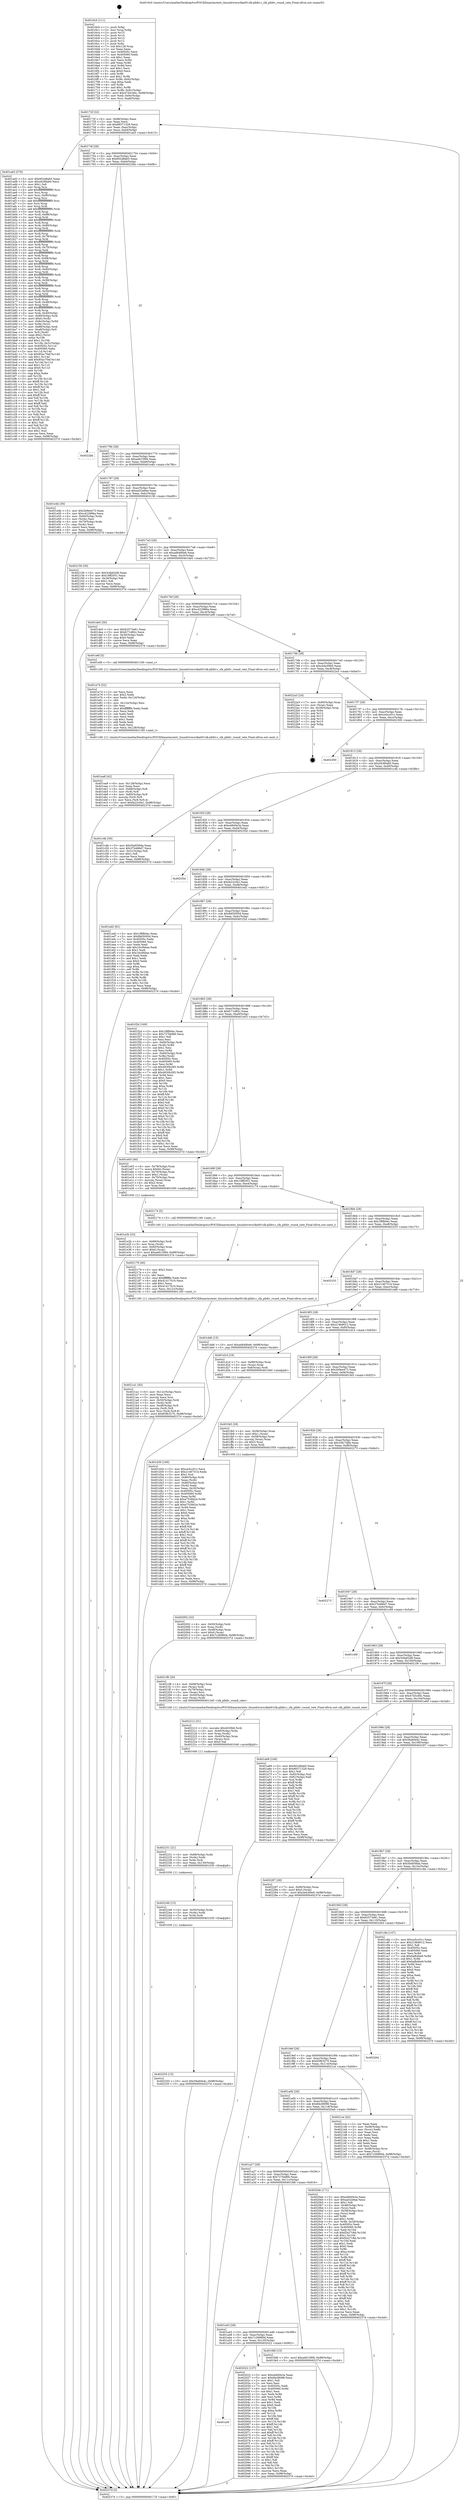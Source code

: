 digraph "0x4016c0" {
  label = "0x4016c0 (/mnt/c/Users/mathe/Desktop/tcc/POCII/binaries/extr_linuxdriversclkat91clk-plldiv.c_clk_plldiv_round_rate_Final-ollvm.out::main(0))"
  labelloc = "t"
  node[shape=record]

  Entry [label="",width=0.3,height=0.3,shape=circle,fillcolor=black,style=filled]
  "0x40172f" [label="{
     0x40172f [32]\l
     | [instrs]\l
     &nbsp;&nbsp;0x40172f \<+6\>: mov -0x98(%rbp),%eax\l
     &nbsp;&nbsp;0x401735 \<+2\>: mov %eax,%ecx\l
     &nbsp;&nbsp;0x401737 \<+6\>: sub $0x89371329,%ecx\l
     &nbsp;&nbsp;0x40173d \<+6\>: mov %eax,-0xac(%rbp)\l
     &nbsp;&nbsp;0x401743 \<+6\>: mov %ecx,-0xb0(%rbp)\l
     &nbsp;&nbsp;0x401749 \<+6\>: je 0000000000401ad3 \<main+0x413\>\l
  }"]
  "0x401ad3" [label="{
     0x401ad3 [376]\l
     | [instrs]\l
     &nbsp;&nbsp;0x401ad3 \<+5\>: mov $0x902d8a65,%eax\l
     &nbsp;&nbsp;0x401ad8 \<+5\>: mov $0xd43f0a60,%ecx\l
     &nbsp;&nbsp;0x401add \<+2\>: mov $0x1,%dl\l
     &nbsp;&nbsp;0x401adf \<+3\>: mov %rsp,%rsi\l
     &nbsp;&nbsp;0x401ae2 \<+4\>: add $0xfffffffffffffff0,%rsi\l
     &nbsp;&nbsp;0x401ae6 \<+3\>: mov %rsi,%rsp\l
     &nbsp;&nbsp;0x401ae9 \<+7\>: mov %rsi,-0x90(%rbp)\l
     &nbsp;&nbsp;0x401af0 \<+3\>: mov %rsp,%rsi\l
     &nbsp;&nbsp;0x401af3 \<+4\>: add $0xfffffffffffffff0,%rsi\l
     &nbsp;&nbsp;0x401af7 \<+3\>: mov %rsi,%rsp\l
     &nbsp;&nbsp;0x401afa \<+3\>: mov %rsp,%rdi\l
     &nbsp;&nbsp;0x401afd \<+4\>: add $0xfffffffffffffff0,%rdi\l
     &nbsp;&nbsp;0x401b01 \<+3\>: mov %rdi,%rsp\l
     &nbsp;&nbsp;0x401b04 \<+7\>: mov %rdi,-0x88(%rbp)\l
     &nbsp;&nbsp;0x401b0b \<+3\>: mov %rsp,%rdi\l
     &nbsp;&nbsp;0x401b0e \<+4\>: add $0xfffffffffffffff0,%rdi\l
     &nbsp;&nbsp;0x401b12 \<+3\>: mov %rdi,%rsp\l
     &nbsp;&nbsp;0x401b15 \<+4\>: mov %rdi,-0x80(%rbp)\l
     &nbsp;&nbsp;0x401b19 \<+3\>: mov %rsp,%rdi\l
     &nbsp;&nbsp;0x401b1c \<+4\>: add $0xfffffffffffffff0,%rdi\l
     &nbsp;&nbsp;0x401b20 \<+3\>: mov %rdi,%rsp\l
     &nbsp;&nbsp;0x401b23 \<+4\>: mov %rdi,-0x78(%rbp)\l
     &nbsp;&nbsp;0x401b27 \<+3\>: mov %rsp,%rdi\l
     &nbsp;&nbsp;0x401b2a \<+4\>: add $0xfffffffffffffff0,%rdi\l
     &nbsp;&nbsp;0x401b2e \<+3\>: mov %rdi,%rsp\l
     &nbsp;&nbsp;0x401b31 \<+4\>: mov %rdi,-0x70(%rbp)\l
     &nbsp;&nbsp;0x401b35 \<+3\>: mov %rsp,%rdi\l
     &nbsp;&nbsp;0x401b38 \<+4\>: add $0xfffffffffffffff0,%rdi\l
     &nbsp;&nbsp;0x401b3c \<+3\>: mov %rdi,%rsp\l
     &nbsp;&nbsp;0x401b3f \<+4\>: mov %rdi,-0x68(%rbp)\l
     &nbsp;&nbsp;0x401b43 \<+3\>: mov %rsp,%rdi\l
     &nbsp;&nbsp;0x401b46 \<+4\>: add $0xfffffffffffffff0,%rdi\l
     &nbsp;&nbsp;0x401b4a \<+3\>: mov %rdi,%rsp\l
     &nbsp;&nbsp;0x401b4d \<+4\>: mov %rdi,-0x60(%rbp)\l
     &nbsp;&nbsp;0x401b51 \<+3\>: mov %rsp,%rdi\l
     &nbsp;&nbsp;0x401b54 \<+4\>: add $0xfffffffffffffff0,%rdi\l
     &nbsp;&nbsp;0x401b58 \<+3\>: mov %rdi,%rsp\l
     &nbsp;&nbsp;0x401b5b \<+4\>: mov %rdi,-0x58(%rbp)\l
     &nbsp;&nbsp;0x401b5f \<+3\>: mov %rsp,%rdi\l
     &nbsp;&nbsp;0x401b62 \<+4\>: add $0xfffffffffffffff0,%rdi\l
     &nbsp;&nbsp;0x401b66 \<+3\>: mov %rdi,%rsp\l
     &nbsp;&nbsp;0x401b69 \<+4\>: mov %rdi,-0x50(%rbp)\l
     &nbsp;&nbsp;0x401b6d \<+3\>: mov %rsp,%rdi\l
     &nbsp;&nbsp;0x401b70 \<+4\>: add $0xfffffffffffffff0,%rdi\l
     &nbsp;&nbsp;0x401b74 \<+3\>: mov %rdi,%rsp\l
     &nbsp;&nbsp;0x401b77 \<+4\>: mov %rdi,-0x48(%rbp)\l
     &nbsp;&nbsp;0x401b7b \<+3\>: mov %rsp,%rdi\l
     &nbsp;&nbsp;0x401b7e \<+4\>: add $0xfffffffffffffff0,%rdi\l
     &nbsp;&nbsp;0x401b82 \<+3\>: mov %rdi,%rsp\l
     &nbsp;&nbsp;0x401b85 \<+4\>: mov %rdi,-0x40(%rbp)\l
     &nbsp;&nbsp;0x401b89 \<+7\>: mov -0x90(%rbp),%rdi\l
     &nbsp;&nbsp;0x401b90 \<+6\>: movl $0x0,(%rdi)\l
     &nbsp;&nbsp;0x401b96 \<+7\>: mov -0x9c(%rbp),%r8d\l
     &nbsp;&nbsp;0x401b9d \<+3\>: mov %r8d,(%rsi)\l
     &nbsp;&nbsp;0x401ba0 \<+7\>: mov -0x88(%rbp),%rdi\l
     &nbsp;&nbsp;0x401ba7 \<+7\>: mov -0xa8(%rbp),%r9\l
     &nbsp;&nbsp;0x401bae \<+3\>: mov %r9,(%rdi)\l
     &nbsp;&nbsp;0x401bb1 \<+3\>: cmpl $0x2,(%rsi)\l
     &nbsp;&nbsp;0x401bb4 \<+4\>: setne %r10b\l
     &nbsp;&nbsp;0x401bb8 \<+4\>: and $0x1,%r10b\l
     &nbsp;&nbsp;0x401bbc \<+4\>: mov %r10b,-0x31(%rbp)\l
     &nbsp;&nbsp;0x401bc0 \<+8\>: mov 0x40505c,%r11d\l
     &nbsp;&nbsp;0x401bc8 \<+7\>: mov 0x405060,%ebx\l
     &nbsp;&nbsp;0x401bcf \<+3\>: mov %r11d,%r14d\l
     &nbsp;&nbsp;0x401bd2 \<+7\>: sub $0x85ac70ef,%r14d\l
     &nbsp;&nbsp;0x401bd9 \<+4\>: sub $0x1,%r14d\l
     &nbsp;&nbsp;0x401bdd \<+7\>: add $0x85ac70ef,%r14d\l
     &nbsp;&nbsp;0x401be4 \<+4\>: imul %r14d,%r11d\l
     &nbsp;&nbsp;0x401be8 \<+4\>: and $0x1,%r11d\l
     &nbsp;&nbsp;0x401bec \<+4\>: cmp $0x0,%r11d\l
     &nbsp;&nbsp;0x401bf0 \<+4\>: sete %r10b\l
     &nbsp;&nbsp;0x401bf4 \<+3\>: cmp $0xa,%ebx\l
     &nbsp;&nbsp;0x401bf7 \<+4\>: setl %r15b\l
     &nbsp;&nbsp;0x401bfb \<+3\>: mov %r10b,%r12b\l
     &nbsp;&nbsp;0x401bfe \<+4\>: xor $0xff,%r12b\l
     &nbsp;&nbsp;0x401c02 \<+3\>: mov %r15b,%r13b\l
     &nbsp;&nbsp;0x401c05 \<+4\>: xor $0xff,%r13b\l
     &nbsp;&nbsp;0x401c09 \<+3\>: xor $0x1,%dl\l
     &nbsp;&nbsp;0x401c0c \<+3\>: mov %r12b,%sil\l
     &nbsp;&nbsp;0x401c0f \<+4\>: and $0xff,%sil\l
     &nbsp;&nbsp;0x401c13 \<+3\>: and %dl,%r10b\l
     &nbsp;&nbsp;0x401c16 \<+3\>: mov %r13b,%dil\l
     &nbsp;&nbsp;0x401c19 \<+4\>: and $0xff,%dil\l
     &nbsp;&nbsp;0x401c1d \<+3\>: and %dl,%r15b\l
     &nbsp;&nbsp;0x401c20 \<+3\>: or %r10b,%sil\l
     &nbsp;&nbsp;0x401c23 \<+3\>: or %r15b,%dil\l
     &nbsp;&nbsp;0x401c26 \<+3\>: xor %dil,%sil\l
     &nbsp;&nbsp;0x401c29 \<+3\>: or %r13b,%r12b\l
     &nbsp;&nbsp;0x401c2c \<+4\>: xor $0xff,%r12b\l
     &nbsp;&nbsp;0x401c30 \<+3\>: or $0x1,%dl\l
     &nbsp;&nbsp;0x401c33 \<+3\>: and %dl,%r12b\l
     &nbsp;&nbsp;0x401c36 \<+3\>: or %r12b,%sil\l
     &nbsp;&nbsp;0x401c39 \<+4\>: test $0x1,%sil\l
     &nbsp;&nbsp;0x401c3d \<+3\>: cmovne %ecx,%eax\l
     &nbsp;&nbsp;0x401c40 \<+6\>: mov %eax,-0x98(%rbp)\l
     &nbsp;&nbsp;0x401c46 \<+5\>: jmp 000000000040237d \<main+0xcbd\>\l
  }"]
  "0x40174f" [label="{
     0x40174f [28]\l
     | [instrs]\l
     &nbsp;&nbsp;0x40174f \<+5\>: jmp 0000000000401754 \<main+0x94\>\l
     &nbsp;&nbsp;0x401754 \<+6\>: mov -0xac(%rbp),%eax\l
     &nbsp;&nbsp;0x40175a \<+5\>: sub $0x902d8a65,%eax\l
     &nbsp;&nbsp;0x40175f \<+6\>: mov %eax,-0xb4(%rbp)\l
     &nbsp;&nbsp;0x401765 \<+6\>: je 00000000004022bb \<main+0xbfb\>\l
  }"]
  Exit [label="",width=0.3,height=0.3,shape=circle,fillcolor=black,style=filled,peripheries=2]
  "0x4022bb" [label="{
     0x4022bb\l
  }", style=dashed]
  "0x40176b" [label="{
     0x40176b [28]\l
     | [instrs]\l
     &nbsp;&nbsp;0x40176b \<+5\>: jmp 0000000000401770 \<main+0xb0\>\l
     &nbsp;&nbsp;0x401770 \<+6\>: mov -0xac(%rbp),%eax\l
     &nbsp;&nbsp;0x401776 \<+5\>: sub $0xa46159f4,%eax\l
     &nbsp;&nbsp;0x40177b \<+6\>: mov %eax,-0xb8(%rbp)\l
     &nbsp;&nbsp;0x401781 \<+6\>: je 0000000000401e4b \<main+0x78b\>\l
  }"]
  "0x402255" [label="{
     0x402255 [15]\l
     | [instrs]\l
     &nbsp;&nbsp;0x402255 \<+10\>: movl $0x58a60e4c,-0x98(%rbp)\l
     &nbsp;&nbsp;0x40225f \<+5\>: jmp 000000000040237d \<main+0xcbd\>\l
  }"]
  "0x401e4b" [label="{
     0x401e4b [36]\l
     | [instrs]\l
     &nbsp;&nbsp;0x401e4b \<+5\>: mov $0x2b9ee473,%eax\l
     &nbsp;&nbsp;0x401e50 \<+5\>: mov $0xc422986a,%ecx\l
     &nbsp;&nbsp;0x401e55 \<+4\>: mov -0x60(%rbp),%rdx\l
     &nbsp;&nbsp;0x401e59 \<+2\>: mov (%rdx),%esi\l
     &nbsp;&nbsp;0x401e5b \<+4\>: mov -0x70(%rbp),%rdx\l
     &nbsp;&nbsp;0x401e5f \<+2\>: cmp (%rdx),%esi\l
     &nbsp;&nbsp;0x401e61 \<+3\>: cmovl %ecx,%eax\l
     &nbsp;&nbsp;0x401e64 \<+6\>: mov %eax,-0x98(%rbp)\l
     &nbsp;&nbsp;0x401e6a \<+5\>: jmp 000000000040237d \<main+0xcbd\>\l
  }"]
  "0x401787" [label="{
     0x401787 [28]\l
     | [instrs]\l
     &nbsp;&nbsp;0x401787 \<+5\>: jmp 000000000040178c \<main+0xcc\>\l
     &nbsp;&nbsp;0x40178c \<+6\>: mov -0xac(%rbp),%eax\l
     &nbsp;&nbsp;0x401792 \<+5\>: sub $0xaa52e9ae,%eax\l
     &nbsp;&nbsp;0x401797 \<+6\>: mov %eax,-0xbc(%rbp)\l
     &nbsp;&nbsp;0x40179d \<+6\>: je 0000000000402156 \<main+0xa96\>\l
  }"]
  "0x402246" [label="{
     0x402246 [15]\l
     | [instrs]\l
     &nbsp;&nbsp;0x402246 \<+4\>: mov -0x50(%rbp),%rdx\l
     &nbsp;&nbsp;0x40224a \<+3\>: mov (%rdx),%rdx\l
     &nbsp;&nbsp;0x40224d \<+3\>: mov %rdx,%rdi\l
     &nbsp;&nbsp;0x402250 \<+5\>: call 0000000000401030 \<free@plt\>\l
     | [calls]\l
     &nbsp;&nbsp;0x401030 \{1\} (unknown)\l
  }"]
  "0x402156" [label="{
     0x402156 [30]\l
     | [instrs]\l
     &nbsp;&nbsp;0x402156 \<+5\>: mov $0x3c8a62d8,%eax\l
     &nbsp;&nbsp;0x40215b \<+5\>: mov $0x19ff2051,%ecx\l
     &nbsp;&nbsp;0x402160 \<+3\>: mov -0x29(%rbp),%dl\l
     &nbsp;&nbsp;0x402163 \<+3\>: test $0x1,%dl\l
     &nbsp;&nbsp;0x402166 \<+3\>: cmovne %ecx,%eax\l
     &nbsp;&nbsp;0x402169 \<+6\>: mov %eax,-0x98(%rbp)\l
     &nbsp;&nbsp;0x40216f \<+5\>: jmp 000000000040237d \<main+0xcbd\>\l
  }"]
  "0x4017a3" [label="{
     0x4017a3 [28]\l
     | [instrs]\l
     &nbsp;&nbsp;0x4017a3 \<+5\>: jmp 00000000004017a8 \<main+0xe8\>\l
     &nbsp;&nbsp;0x4017a8 \<+6\>: mov -0xac(%rbp),%eax\l
     &nbsp;&nbsp;0x4017ae \<+5\>: sub $0xad648be6,%eax\l
     &nbsp;&nbsp;0x4017b3 \<+6\>: mov %eax,-0xc0(%rbp)\l
     &nbsp;&nbsp;0x4017b9 \<+6\>: je 0000000000401de5 \<main+0x725\>\l
  }"]
  "0x402231" [label="{
     0x402231 [21]\l
     | [instrs]\l
     &nbsp;&nbsp;0x402231 \<+4\>: mov -0x68(%rbp),%rdx\l
     &nbsp;&nbsp;0x402235 \<+3\>: mov (%rdx),%rdx\l
     &nbsp;&nbsp;0x402238 \<+3\>: mov %rdx,%rdi\l
     &nbsp;&nbsp;0x40223b \<+6\>: mov %eax,-0x130(%rbp)\l
     &nbsp;&nbsp;0x402241 \<+5\>: call 0000000000401030 \<free@plt\>\l
     | [calls]\l
     &nbsp;&nbsp;0x401030 \{1\} (unknown)\l
  }"]
  "0x401de5" [label="{
     0x401de5 [30]\l
     | [instrs]\l
     &nbsp;&nbsp;0x401de5 \<+5\>: mov $0x62573e81,%eax\l
     &nbsp;&nbsp;0x401dea \<+5\>: mov $0xfc71d82c,%ecx\l
     &nbsp;&nbsp;0x401def \<+3\>: mov -0x30(%rbp),%edx\l
     &nbsp;&nbsp;0x401df2 \<+3\>: cmp $0x0,%edx\l
     &nbsp;&nbsp;0x401df5 \<+3\>: cmove %ecx,%eax\l
     &nbsp;&nbsp;0x401df8 \<+6\>: mov %eax,-0x98(%rbp)\l
     &nbsp;&nbsp;0x401dfe \<+5\>: jmp 000000000040237d \<main+0xcbd\>\l
  }"]
  "0x4017bf" [label="{
     0x4017bf [28]\l
     | [instrs]\l
     &nbsp;&nbsp;0x4017bf \<+5\>: jmp 00000000004017c4 \<main+0x104\>\l
     &nbsp;&nbsp;0x4017c4 \<+6\>: mov -0xac(%rbp),%eax\l
     &nbsp;&nbsp;0x4017ca \<+5\>: sub $0xc422986a,%eax\l
     &nbsp;&nbsp;0x4017cf \<+6\>: mov %eax,-0xc4(%rbp)\l
     &nbsp;&nbsp;0x4017d5 \<+6\>: je 0000000000401e6f \<main+0x7af\>\l
  }"]
  "0x402212" [label="{
     0x402212 [31]\l
     | [instrs]\l
     &nbsp;&nbsp;0x402212 \<+10\>: movabs $0x4030b6,%rdi\l
     &nbsp;&nbsp;0x40221c \<+4\>: mov -0x40(%rbp),%rdx\l
     &nbsp;&nbsp;0x402220 \<+3\>: mov %rax,(%rdx)\l
     &nbsp;&nbsp;0x402223 \<+4\>: mov -0x40(%rbp),%rax\l
     &nbsp;&nbsp;0x402227 \<+3\>: mov (%rax),%rsi\l
     &nbsp;&nbsp;0x40222a \<+2\>: mov $0x0,%al\l
     &nbsp;&nbsp;0x40222c \<+5\>: call 0000000000401040 \<printf@plt\>\l
     | [calls]\l
     &nbsp;&nbsp;0x401040 \{1\} (unknown)\l
  }"]
  "0x401e6f" [label="{
     0x401e6f [5]\l
     | [instrs]\l
     &nbsp;&nbsp;0x401e6f \<+5\>: call 0000000000401160 \<next_i\>\l
     | [calls]\l
     &nbsp;&nbsp;0x401160 \{1\} (/mnt/c/Users/mathe/Desktop/tcc/POCII/binaries/extr_linuxdriversclkat91clk-plldiv.c_clk_plldiv_round_rate_Final-ollvm.out::next_i)\l
  }"]
  "0x4017db" [label="{
     0x4017db [28]\l
     | [instrs]\l
     &nbsp;&nbsp;0x4017db \<+5\>: jmp 00000000004017e0 \<main+0x120\>\l
     &nbsp;&nbsp;0x4017e0 \<+6\>: mov -0xac(%rbp),%eax\l
     &nbsp;&nbsp;0x4017e6 \<+5\>: sub $0xcb4c09e0,%eax\l
     &nbsp;&nbsp;0x4017eb \<+6\>: mov %eax,-0xc8(%rbp)\l
     &nbsp;&nbsp;0x4017f1 \<+6\>: je 00000000004022a3 \<main+0xbe3\>\l
  }"]
  "0x4021a1" [label="{
     0x4021a1 [45]\l
     | [instrs]\l
     &nbsp;&nbsp;0x4021a1 \<+6\>: mov -0x12c(%rbp),%ecx\l
     &nbsp;&nbsp;0x4021a7 \<+3\>: imul %eax,%ecx\l
     &nbsp;&nbsp;0x4021aa \<+3\>: movslq %ecx,%rsi\l
     &nbsp;&nbsp;0x4021ad \<+4\>: mov -0x50(%rbp),%rdi\l
     &nbsp;&nbsp;0x4021b1 \<+3\>: mov (%rdi),%rdi\l
     &nbsp;&nbsp;0x4021b4 \<+4\>: mov -0x48(%rbp),%r8\l
     &nbsp;&nbsp;0x4021b8 \<+3\>: movslq (%r8),%r8\l
     &nbsp;&nbsp;0x4021bb \<+4\>: mov %rsi,(%rdi,%r8,8)\l
     &nbsp;&nbsp;0x4021bf \<+10\>: movl $0x65fb3270,-0x98(%rbp)\l
     &nbsp;&nbsp;0x4021c9 \<+5\>: jmp 000000000040237d \<main+0xcbd\>\l
  }"]
  "0x4022a3" [label="{
     0x4022a3 [24]\l
     | [instrs]\l
     &nbsp;&nbsp;0x4022a3 \<+7\>: mov -0x90(%rbp),%rax\l
     &nbsp;&nbsp;0x4022aa \<+2\>: mov (%rax),%eax\l
     &nbsp;&nbsp;0x4022ac \<+4\>: lea -0x28(%rbp),%rsp\l
     &nbsp;&nbsp;0x4022b0 \<+1\>: pop %rbx\l
     &nbsp;&nbsp;0x4022b1 \<+2\>: pop %r12\l
     &nbsp;&nbsp;0x4022b3 \<+2\>: pop %r13\l
     &nbsp;&nbsp;0x4022b5 \<+2\>: pop %r14\l
     &nbsp;&nbsp;0x4022b7 \<+2\>: pop %r15\l
     &nbsp;&nbsp;0x4022b9 \<+1\>: pop %rbp\l
     &nbsp;&nbsp;0x4022ba \<+1\>: ret\l
  }"]
  "0x4017f7" [label="{
     0x4017f7 [28]\l
     | [instrs]\l
     &nbsp;&nbsp;0x4017f7 \<+5\>: jmp 00000000004017fc \<main+0x13c\>\l
     &nbsp;&nbsp;0x4017fc \<+6\>: mov -0xac(%rbp),%eax\l
     &nbsp;&nbsp;0x401802 \<+5\>: sub $0xce5cc01c,%eax\l
     &nbsp;&nbsp;0x401807 \<+6\>: mov %eax,-0xcc(%rbp)\l
     &nbsp;&nbsp;0x40180d \<+6\>: je 0000000000402300 \<main+0xc40\>\l
  }"]
  "0x402179" [label="{
     0x402179 [40]\l
     | [instrs]\l
     &nbsp;&nbsp;0x402179 \<+5\>: mov $0x2,%ecx\l
     &nbsp;&nbsp;0x40217e \<+1\>: cltd\l
     &nbsp;&nbsp;0x40217f \<+2\>: idiv %ecx\l
     &nbsp;&nbsp;0x402181 \<+6\>: imul $0xfffffffe,%edx,%ecx\l
     &nbsp;&nbsp;0x402187 \<+6\>: add $0x41417010,%ecx\l
     &nbsp;&nbsp;0x40218d \<+3\>: add $0x1,%ecx\l
     &nbsp;&nbsp;0x402190 \<+6\>: sub $0x41417010,%ecx\l
     &nbsp;&nbsp;0x402196 \<+6\>: mov %ecx,-0x12c(%rbp)\l
     &nbsp;&nbsp;0x40219c \<+5\>: call 0000000000401160 \<next_i\>\l
     | [calls]\l
     &nbsp;&nbsp;0x401160 \{1\} (/mnt/c/Users/mathe/Desktop/tcc/POCII/binaries/extr_linuxdriversclkat91clk-plldiv.c_clk_plldiv_round_rate_Final-ollvm.out::next_i)\l
  }"]
  "0x402300" [label="{
     0x402300\l
  }", style=dashed]
  "0x401813" [label="{
     0x401813 [28]\l
     | [instrs]\l
     &nbsp;&nbsp;0x401813 \<+5\>: jmp 0000000000401818 \<main+0x158\>\l
     &nbsp;&nbsp;0x401818 \<+6\>: mov -0xac(%rbp),%eax\l
     &nbsp;&nbsp;0x40181e \<+5\>: sub $0xd43f0a60,%eax\l
     &nbsp;&nbsp;0x401823 \<+6\>: mov %eax,-0xd0(%rbp)\l
     &nbsp;&nbsp;0x401829 \<+6\>: je 0000000000401c4b \<main+0x58b\>\l
  }"]
  "0x401a5f" [label="{
     0x401a5f\l
  }", style=dashed]
  "0x401c4b" [label="{
     0x401c4b [30]\l
     | [instrs]\l
     &nbsp;&nbsp;0x401c4b \<+5\>: mov $0x5bd056da,%eax\l
     &nbsp;&nbsp;0x401c50 \<+5\>: mov $0x37b486d7,%ecx\l
     &nbsp;&nbsp;0x401c55 \<+3\>: mov -0x31(%rbp),%dl\l
     &nbsp;&nbsp;0x401c58 \<+3\>: test $0x1,%dl\l
     &nbsp;&nbsp;0x401c5b \<+3\>: cmovne %ecx,%eax\l
     &nbsp;&nbsp;0x401c5e \<+6\>: mov %eax,-0x98(%rbp)\l
     &nbsp;&nbsp;0x401c64 \<+5\>: jmp 000000000040237d \<main+0xcbd\>\l
  }"]
  "0x40182f" [label="{
     0x40182f [28]\l
     | [instrs]\l
     &nbsp;&nbsp;0x40182f \<+5\>: jmp 0000000000401834 \<main+0x174\>\l
     &nbsp;&nbsp;0x401834 \<+6\>: mov -0xac(%rbp),%eax\l
     &nbsp;&nbsp;0x40183a \<+5\>: sub $0xe4840e3a,%eax\l
     &nbsp;&nbsp;0x40183f \<+6\>: mov %eax,-0xd4(%rbp)\l
     &nbsp;&nbsp;0x401845 \<+6\>: je 000000000040235d \<main+0xc9d\>\l
  }"]
  "0x402022" [label="{
     0x402022 [137]\l
     | [instrs]\l
     &nbsp;&nbsp;0x402022 \<+5\>: mov $0xe4840e3a,%eax\l
     &nbsp;&nbsp;0x402027 \<+5\>: mov $0x6fa38098,%ecx\l
     &nbsp;&nbsp;0x40202c \<+2\>: mov $0x1,%dl\l
     &nbsp;&nbsp;0x40202e \<+2\>: xor %esi,%esi\l
     &nbsp;&nbsp;0x402030 \<+7\>: mov 0x40505c,%edi\l
     &nbsp;&nbsp;0x402037 \<+8\>: mov 0x405060,%r8d\l
     &nbsp;&nbsp;0x40203f \<+3\>: sub $0x1,%esi\l
     &nbsp;&nbsp;0x402042 \<+3\>: mov %edi,%r9d\l
     &nbsp;&nbsp;0x402045 \<+3\>: add %esi,%r9d\l
     &nbsp;&nbsp;0x402048 \<+4\>: imul %r9d,%edi\l
     &nbsp;&nbsp;0x40204c \<+3\>: and $0x1,%edi\l
     &nbsp;&nbsp;0x40204f \<+3\>: cmp $0x0,%edi\l
     &nbsp;&nbsp;0x402052 \<+4\>: sete %r10b\l
     &nbsp;&nbsp;0x402056 \<+4\>: cmp $0xa,%r8d\l
     &nbsp;&nbsp;0x40205a \<+4\>: setl %r11b\l
     &nbsp;&nbsp;0x40205e \<+3\>: mov %r10b,%bl\l
     &nbsp;&nbsp;0x402061 \<+3\>: xor $0xff,%bl\l
     &nbsp;&nbsp;0x402064 \<+3\>: mov %r11b,%r14b\l
     &nbsp;&nbsp;0x402067 \<+4\>: xor $0xff,%r14b\l
     &nbsp;&nbsp;0x40206b \<+3\>: xor $0x1,%dl\l
     &nbsp;&nbsp;0x40206e \<+3\>: mov %bl,%r15b\l
     &nbsp;&nbsp;0x402071 \<+4\>: and $0xff,%r15b\l
     &nbsp;&nbsp;0x402075 \<+3\>: and %dl,%r10b\l
     &nbsp;&nbsp;0x402078 \<+3\>: mov %r14b,%r12b\l
     &nbsp;&nbsp;0x40207b \<+4\>: and $0xff,%r12b\l
     &nbsp;&nbsp;0x40207f \<+3\>: and %dl,%r11b\l
     &nbsp;&nbsp;0x402082 \<+3\>: or %r10b,%r15b\l
     &nbsp;&nbsp;0x402085 \<+3\>: or %r11b,%r12b\l
     &nbsp;&nbsp;0x402088 \<+3\>: xor %r12b,%r15b\l
     &nbsp;&nbsp;0x40208b \<+3\>: or %r14b,%bl\l
     &nbsp;&nbsp;0x40208e \<+3\>: xor $0xff,%bl\l
     &nbsp;&nbsp;0x402091 \<+3\>: or $0x1,%dl\l
     &nbsp;&nbsp;0x402094 \<+2\>: and %dl,%bl\l
     &nbsp;&nbsp;0x402096 \<+3\>: or %bl,%r15b\l
     &nbsp;&nbsp;0x402099 \<+4\>: test $0x1,%r15b\l
     &nbsp;&nbsp;0x40209d \<+3\>: cmovne %ecx,%eax\l
     &nbsp;&nbsp;0x4020a0 \<+6\>: mov %eax,-0x98(%rbp)\l
     &nbsp;&nbsp;0x4020a6 \<+5\>: jmp 000000000040237d \<main+0xcbd\>\l
  }"]
  "0x40235d" [label="{
     0x40235d\l
  }", style=dashed]
  "0x40184b" [label="{
     0x40184b [28]\l
     | [instrs]\l
     &nbsp;&nbsp;0x40184b \<+5\>: jmp 0000000000401850 \<main+0x190\>\l
     &nbsp;&nbsp;0x401850 \<+6\>: mov -0xac(%rbp),%eax\l
     &nbsp;&nbsp;0x401856 \<+5\>: sub $0xfa22c0e1,%eax\l
     &nbsp;&nbsp;0x40185b \<+6\>: mov %eax,-0xd8(%rbp)\l
     &nbsp;&nbsp;0x401861 \<+6\>: je 0000000000401ed2 \<main+0x812\>\l
  }"]
  "0x402002" [label="{
     0x402002 [32]\l
     | [instrs]\l
     &nbsp;&nbsp;0x402002 \<+4\>: mov -0x50(%rbp),%rdi\l
     &nbsp;&nbsp;0x402006 \<+3\>: mov %rax,(%rdi)\l
     &nbsp;&nbsp;0x402009 \<+4\>: mov -0x48(%rbp),%rax\l
     &nbsp;&nbsp;0x40200d \<+6\>: movl $0x0,(%rax)\l
     &nbsp;&nbsp;0x402013 \<+10\>: movl $0x7c26960d,-0x98(%rbp)\l
     &nbsp;&nbsp;0x40201d \<+5\>: jmp 000000000040237d \<main+0xcbd\>\l
  }"]
  "0x401ed2" [label="{
     0x401ed2 [91]\l
     | [instrs]\l
     &nbsp;&nbsp;0x401ed2 \<+5\>: mov $0x1f8fb0ec,%eax\l
     &nbsp;&nbsp;0x401ed7 \<+5\>: mov $0xfb65005d,%ecx\l
     &nbsp;&nbsp;0x401edc \<+7\>: mov 0x40505c,%edx\l
     &nbsp;&nbsp;0x401ee3 \<+7\>: mov 0x405060,%esi\l
     &nbsp;&nbsp;0x401eea \<+2\>: mov %edx,%edi\l
     &nbsp;&nbsp;0x401eec \<+6\>: add $0x16c0bbee,%edi\l
     &nbsp;&nbsp;0x401ef2 \<+3\>: sub $0x1,%edi\l
     &nbsp;&nbsp;0x401ef5 \<+6\>: sub $0x16c0bbee,%edi\l
     &nbsp;&nbsp;0x401efb \<+3\>: imul %edi,%edx\l
     &nbsp;&nbsp;0x401efe \<+3\>: and $0x1,%edx\l
     &nbsp;&nbsp;0x401f01 \<+3\>: cmp $0x0,%edx\l
     &nbsp;&nbsp;0x401f04 \<+4\>: sete %r8b\l
     &nbsp;&nbsp;0x401f08 \<+3\>: cmp $0xa,%esi\l
     &nbsp;&nbsp;0x401f0b \<+4\>: setl %r9b\l
     &nbsp;&nbsp;0x401f0f \<+3\>: mov %r8b,%r10b\l
     &nbsp;&nbsp;0x401f12 \<+3\>: and %r9b,%r10b\l
     &nbsp;&nbsp;0x401f15 \<+3\>: xor %r9b,%r8b\l
     &nbsp;&nbsp;0x401f18 \<+3\>: or %r8b,%r10b\l
     &nbsp;&nbsp;0x401f1b \<+4\>: test $0x1,%r10b\l
     &nbsp;&nbsp;0x401f1f \<+3\>: cmovne %ecx,%eax\l
     &nbsp;&nbsp;0x401f22 \<+6\>: mov %eax,-0x98(%rbp)\l
     &nbsp;&nbsp;0x401f28 \<+5\>: jmp 000000000040237d \<main+0xcbd\>\l
  }"]
  "0x401867" [label="{
     0x401867 [28]\l
     | [instrs]\l
     &nbsp;&nbsp;0x401867 \<+5\>: jmp 000000000040186c \<main+0x1ac\>\l
     &nbsp;&nbsp;0x40186c \<+6\>: mov -0xac(%rbp),%eax\l
     &nbsp;&nbsp;0x401872 \<+5\>: sub $0xfb65005d,%eax\l
     &nbsp;&nbsp;0x401877 \<+6\>: mov %eax,-0xdc(%rbp)\l
     &nbsp;&nbsp;0x40187d \<+6\>: je 0000000000401f2d \<main+0x86d\>\l
  }"]
  "0x401a43" [label="{
     0x401a43 [28]\l
     | [instrs]\l
     &nbsp;&nbsp;0x401a43 \<+5\>: jmp 0000000000401a48 \<main+0x388\>\l
     &nbsp;&nbsp;0x401a48 \<+6\>: mov -0xac(%rbp),%eax\l
     &nbsp;&nbsp;0x401a4e \<+5\>: sub $0x7c26960d,%eax\l
     &nbsp;&nbsp;0x401a53 \<+6\>: mov %eax,-0x120(%rbp)\l
     &nbsp;&nbsp;0x401a59 \<+6\>: je 0000000000402022 \<main+0x962\>\l
  }"]
  "0x401f2d" [label="{
     0x401f2d [169]\l
     | [instrs]\l
     &nbsp;&nbsp;0x401f2d \<+5\>: mov $0x1f8fb0ec,%eax\l
     &nbsp;&nbsp;0x401f32 \<+5\>: mov $0x727bbf66,%ecx\l
     &nbsp;&nbsp;0x401f37 \<+2\>: mov $0x1,%dl\l
     &nbsp;&nbsp;0x401f39 \<+2\>: xor %esi,%esi\l
     &nbsp;&nbsp;0x401f3b \<+4\>: mov -0x60(%rbp),%rdi\l
     &nbsp;&nbsp;0x401f3f \<+3\>: mov (%rdi),%r8d\l
     &nbsp;&nbsp;0x401f42 \<+3\>: sub $0x1,%esi\l
     &nbsp;&nbsp;0x401f45 \<+3\>: sub %esi,%r8d\l
     &nbsp;&nbsp;0x401f48 \<+4\>: mov -0x60(%rbp),%rdi\l
     &nbsp;&nbsp;0x401f4c \<+3\>: mov %r8d,(%rdi)\l
     &nbsp;&nbsp;0x401f4f \<+7\>: mov 0x40505c,%esi\l
     &nbsp;&nbsp;0x401f56 \<+8\>: mov 0x405060,%r8d\l
     &nbsp;&nbsp;0x401f5e \<+3\>: mov %esi,%r9d\l
     &nbsp;&nbsp;0x401f61 \<+7\>: sub $0x4930b285,%r9d\l
     &nbsp;&nbsp;0x401f68 \<+4\>: sub $0x1,%r9d\l
     &nbsp;&nbsp;0x401f6c \<+7\>: add $0x4930b285,%r9d\l
     &nbsp;&nbsp;0x401f73 \<+4\>: imul %r9d,%esi\l
     &nbsp;&nbsp;0x401f77 \<+3\>: and $0x1,%esi\l
     &nbsp;&nbsp;0x401f7a \<+3\>: cmp $0x0,%esi\l
     &nbsp;&nbsp;0x401f7d \<+4\>: sete %r10b\l
     &nbsp;&nbsp;0x401f81 \<+4\>: cmp $0xa,%r8d\l
     &nbsp;&nbsp;0x401f85 \<+4\>: setl %r11b\l
     &nbsp;&nbsp;0x401f89 \<+3\>: mov %r10b,%bl\l
     &nbsp;&nbsp;0x401f8c \<+3\>: xor $0xff,%bl\l
     &nbsp;&nbsp;0x401f8f \<+3\>: mov %r11b,%r14b\l
     &nbsp;&nbsp;0x401f92 \<+4\>: xor $0xff,%r14b\l
     &nbsp;&nbsp;0x401f96 \<+3\>: xor $0x0,%dl\l
     &nbsp;&nbsp;0x401f99 \<+3\>: mov %bl,%r15b\l
     &nbsp;&nbsp;0x401f9c \<+4\>: and $0x0,%r15b\l
     &nbsp;&nbsp;0x401fa0 \<+3\>: and %dl,%r10b\l
     &nbsp;&nbsp;0x401fa3 \<+3\>: mov %r14b,%r12b\l
     &nbsp;&nbsp;0x401fa6 \<+4\>: and $0x0,%r12b\l
     &nbsp;&nbsp;0x401faa \<+3\>: and %dl,%r11b\l
     &nbsp;&nbsp;0x401fad \<+3\>: or %r10b,%r15b\l
     &nbsp;&nbsp;0x401fb0 \<+3\>: or %r11b,%r12b\l
     &nbsp;&nbsp;0x401fb3 \<+3\>: xor %r12b,%r15b\l
     &nbsp;&nbsp;0x401fb6 \<+3\>: or %r14b,%bl\l
     &nbsp;&nbsp;0x401fb9 \<+3\>: xor $0xff,%bl\l
     &nbsp;&nbsp;0x401fbc \<+3\>: or $0x0,%dl\l
     &nbsp;&nbsp;0x401fbf \<+2\>: and %dl,%bl\l
     &nbsp;&nbsp;0x401fc1 \<+3\>: or %bl,%r15b\l
     &nbsp;&nbsp;0x401fc4 \<+4\>: test $0x1,%r15b\l
     &nbsp;&nbsp;0x401fc8 \<+3\>: cmovne %ecx,%eax\l
     &nbsp;&nbsp;0x401fcb \<+6\>: mov %eax,-0x98(%rbp)\l
     &nbsp;&nbsp;0x401fd1 \<+5\>: jmp 000000000040237d \<main+0xcbd\>\l
  }"]
  "0x401883" [label="{
     0x401883 [28]\l
     | [instrs]\l
     &nbsp;&nbsp;0x401883 \<+5\>: jmp 0000000000401888 \<main+0x1c8\>\l
     &nbsp;&nbsp;0x401888 \<+6\>: mov -0xac(%rbp),%eax\l
     &nbsp;&nbsp;0x40188e \<+5\>: sub $0xfc71d82c,%eax\l
     &nbsp;&nbsp;0x401893 \<+6\>: mov %eax,-0xe0(%rbp)\l
     &nbsp;&nbsp;0x401899 \<+6\>: je 0000000000401e03 \<main+0x743\>\l
  }"]
  "0x401fd6" [label="{
     0x401fd6 [15]\l
     | [instrs]\l
     &nbsp;&nbsp;0x401fd6 \<+10\>: movl $0xa46159f4,-0x98(%rbp)\l
     &nbsp;&nbsp;0x401fe0 \<+5\>: jmp 000000000040237d \<main+0xcbd\>\l
  }"]
  "0x401e03" [label="{
     0x401e03 [40]\l
     | [instrs]\l
     &nbsp;&nbsp;0x401e03 \<+4\>: mov -0x78(%rbp),%rax\l
     &nbsp;&nbsp;0x401e07 \<+7\>: movq $0x64,(%rax)\l
     &nbsp;&nbsp;0x401e0e \<+4\>: mov -0x70(%rbp),%rax\l
     &nbsp;&nbsp;0x401e12 \<+6\>: movl $0x1,(%rax)\l
     &nbsp;&nbsp;0x401e18 \<+4\>: mov -0x70(%rbp),%rax\l
     &nbsp;&nbsp;0x401e1c \<+3\>: movslq (%rax),%rax\l
     &nbsp;&nbsp;0x401e1f \<+4\>: shl $0x2,%rax\l
     &nbsp;&nbsp;0x401e23 \<+3\>: mov %rax,%rdi\l
     &nbsp;&nbsp;0x401e26 \<+5\>: call 0000000000401050 \<malloc@plt\>\l
     | [calls]\l
     &nbsp;&nbsp;0x401050 \{1\} (unknown)\l
  }"]
  "0x40189f" [label="{
     0x40189f [28]\l
     | [instrs]\l
     &nbsp;&nbsp;0x40189f \<+5\>: jmp 00000000004018a4 \<main+0x1e4\>\l
     &nbsp;&nbsp;0x4018a4 \<+6\>: mov -0xac(%rbp),%eax\l
     &nbsp;&nbsp;0x4018aa \<+5\>: sub $0x19ff2051,%eax\l
     &nbsp;&nbsp;0x4018af \<+6\>: mov %eax,-0xe4(%rbp)\l
     &nbsp;&nbsp;0x4018b5 \<+6\>: je 0000000000402174 \<main+0xab4\>\l
  }"]
  "0x401a27" [label="{
     0x401a27 [28]\l
     | [instrs]\l
     &nbsp;&nbsp;0x401a27 \<+5\>: jmp 0000000000401a2c \<main+0x36c\>\l
     &nbsp;&nbsp;0x401a2c \<+6\>: mov -0xac(%rbp),%eax\l
     &nbsp;&nbsp;0x401a32 \<+5\>: sub $0x727bbf66,%eax\l
     &nbsp;&nbsp;0x401a37 \<+6\>: mov %eax,-0x11c(%rbp)\l
     &nbsp;&nbsp;0x401a3d \<+6\>: je 0000000000401fd6 \<main+0x916\>\l
  }"]
  "0x402174" [label="{
     0x402174 [5]\l
     | [instrs]\l
     &nbsp;&nbsp;0x402174 \<+5\>: call 0000000000401160 \<next_i\>\l
     | [calls]\l
     &nbsp;&nbsp;0x401160 \{1\} (/mnt/c/Users/mathe/Desktop/tcc/POCII/binaries/extr_linuxdriversclkat91clk-plldiv.c_clk_plldiv_round_rate_Final-ollvm.out::next_i)\l
  }"]
  "0x4018bb" [label="{
     0x4018bb [28]\l
     | [instrs]\l
     &nbsp;&nbsp;0x4018bb \<+5\>: jmp 00000000004018c0 \<main+0x200\>\l
     &nbsp;&nbsp;0x4018c0 \<+6\>: mov -0xac(%rbp),%eax\l
     &nbsp;&nbsp;0x4018c6 \<+5\>: sub $0x1f8fb0ec,%eax\l
     &nbsp;&nbsp;0x4018cb \<+6\>: mov %eax,-0xe8(%rbp)\l
     &nbsp;&nbsp;0x4018d1 \<+6\>: je 0000000000402333 \<main+0xc73\>\l
  }"]
  "0x4020ab" [label="{
     0x4020ab [171]\l
     | [instrs]\l
     &nbsp;&nbsp;0x4020ab \<+5\>: mov $0xe4840e3a,%eax\l
     &nbsp;&nbsp;0x4020b0 \<+5\>: mov $0xaa52e9ae,%ecx\l
     &nbsp;&nbsp;0x4020b5 \<+2\>: mov $0x1,%dl\l
     &nbsp;&nbsp;0x4020b7 \<+4\>: mov -0x48(%rbp),%rsi\l
     &nbsp;&nbsp;0x4020bb \<+2\>: mov (%rsi),%edi\l
     &nbsp;&nbsp;0x4020bd \<+4\>: mov -0x58(%rbp),%rsi\l
     &nbsp;&nbsp;0x4020c1 \<+2\>: cmp (%rsi),%edi\l
     &nbsp;&nbsp;0x4020c3 \<+4\>: setl %r8b\l
     &nbsp;&nbsp;0x4020c7 \<+4\>: and $0x1,%r8b\l
     &nbsp;&nbsp;0x4020cb \<+4\>: mov %r8b,-0x29(%rbp)\l
     &nbsp;&nbsp;0x4020cf \<+7\>: mov 0x40505c,%edi\l
     &nbsp;&nbsp;0x4020d6 \<+8\>: mov 0x405060,%r9d\l
     &nbsp;&nbsp;0x4020de \<+3\>: mov %edi,%r10d\l
     &nbsp;&nbsp;0x4020e1 \<+7\>: sub $0xf2e27c8d,%r10d\l
     &nbsp;&nbsp;0x4020e8 \<+4\>: sub $0x1,%r10d\l
     &nbsp;&nbsp;0x4020ec \<+7\>: add $0xf2e27c8d,%r10d\l
     &nbsp;&nbsp;0x4020f3 \<+4\>: imul %r10d,%edi\l
     &nbsp;&nbsp;0x4020f7 \<+3\>: and $0x1,%edi\l
     &nbsp;&nbsp;0x4020fa \<+3\>: cmp $0x0,%edi\l
     &nbsp;&nbsp;0x4020fd \<+4\>: sete %r8b\l
     &nbsp;&nbsp;0x402101 \<+4\>: cmp $0xa,%r9d\l
     &nbsp;&nbsp;0x402105 \<+4\>: setl %r11b\l
     &nbsp;&nbsp;0x402109 \<+3\>: mov %r8b,%bl\l
     &nbsp;&nbsp;0x40210c \<+3\>: xor $0xff,%bl\l
     &nbsp;&nbsp;0x40210f \<+3\>: mov %r11b,%r14b\l
     &nbsp;&nbsp;0x402112 \<+4\>: xor $0xff,%r14b\l
     &nbsp;&nbsp;0x402116 \<+3\>: xor $0x1,%dl\l
     &nbsp;&nbsp;0x402119 \<+3\>: mov %bl,%r15b\l
     &nbsp;&nbsp;0x40211c \<+4\>: and $0xff,%r15b\l
     &nbsp;&nbsp;0x402120 \<+3\>: and %dl,%r8b\l
     &nbsp;&nbsp;0x402123 \<+3\>: mov %r14b,%r12b\l
     &nbsp;&nbsp;0x402126 \<+4\>: and $0xff,%r12b\l
     &nbsp;&nbsp;0x40212a \<+3\>: and %dl,%r11b\l
     &nbsp;&nbsp;0x40212d \<+3\>: or %r8b,%r15b\l
     &nbsp;&nbsp;0x402130 \<+3\>: or %r11b,%r12b\l
     &nbsp;&nbsp;0x402133 \<+3\>: xor %r12b,%r15b\l
     &nbsp;&nbsp;0x402136 \<+3\>: or %r14b,%bl\l
     &nbsp;&nbsp;0x402139 \<+3\>: xor $0xff,%bl\l
     &nbsp;&nbsp;0x40213c \<+3\>: or $0x1,%dl\l
     &nbsp;&nbsp;0x40213f \<+2\>: and %dl,%bl\l
     &nbsp;&nbsp;0x402141 \<+3\>: or %bl,%r15b\l
     &nbsp;&nbsp;0x402144 \<+4\>: test $0x1,%r15b\l
     &nbsp;&nbsp;0x402148 \<+3\>: cmovne %ecx,%eax\l
     &nbsp;&nbsp;0x40214b \<+6\>: mov %eax,-0x98(%rbp)\l
     &nbsp;&nbsp;0x402151 \<+5\>: jmp 000000000040237d \<main+0xcbd\>\l
  }"]
  "0x402333" [label="{
     0x402333\l
  }", style=dashed]
  "0x4018d7" [label="{
     0x4018d7 [28]\l
     | [instrs]\l
     &nbsp;&nbsp;0x4018d7 \<+5\>: jmp 00000000004018dc \<main+0x21c\>\l
     &nbsp;&nbsp;0x4018dc \<+6\>: mov -0xac(%rbp),%eax\l
     &nbsp;&nbsp;0x4018e2 \<+5\>: sub $0x21467314,%eax\l
     &nbsp;&nbsp;0x4018e7 \<+6\>: mov %eax,-0xec(%rbp)\l
     &nbsp;&nbsp;0x4018ed \<+6\>: je 0000000000401dd6 \<main+0x716\>\l
  }"]
  "0x401a0b" [label="{
     0x401a0b [28]\l
     | [instrs]\l
     &nbsp;&nbsp;0x401a0b \<+5\>: jmp 0000000000401a10 \<main+0x350\>\l
     &nbsp;&nbsp;0x401a10 \<+6\>: mov -0xac(%rbp),%eax\l
     &nbsp;&nbsp;0x401a16 \<+5\>: sub $0x6fa38098,%eax\l
     &nbsp;&nbsp;0x401a1b \<+6\>: mov %eax,-0x118(%rbp)\l
     &nbsp;&nbsp;0x401a21 \<+6\>: je 00000000004020ab \<main+0x9eb\>\l
  }"]
  "0x401dd6" [label="{
     0x401dd6 [15]\l
     | [instrs]\l
     &nbsp;&nbsp;0x401dd6 \<+10\>: movl $0xad648be6,-0x98(%rbp)\l
     &nbsp;&nbsp;0x401de0 \<+5\>: jmp 000000000040237d \<main+0xcbd\>\l
  }"]
  "0x4018f3" [label="{
     0x4018f3 [28]\l
     | [instrs]\l
     &nbsp;&nbsp;0x4018f3 \<+5\>: jmp 00000000004018f8 \<main+0x238\>\l
     &nbsp;&nbsp;0x4018f8 \<+6\>: mov -0xac(%rbp),%eax\l
     &nbsp;&nbsp;0x4018fe \<+5\>: sub $0x219b9012,%eax\l
     &nbsp;&nbsp;0x401903 \<+6\>: mov %eax,-0xf0(%rbp)\l
     &nbsp;&nbsp;0x401909 \<+6\>: je 0000000000401d1d \<main+0x65d\>\l
  }"]
  "0x4021ce" [label="{
     0x4021ce [42]\l
     | [instrs]\l
     &nbsp;&nbsp;0x4021ce \<+2\>: xor %eax,%eax\l
     &nbsp;&nbsp;0x4021d0 \<+4\>: mov -0x48(%rbp),%rcx\l
     &nbsp;&nbsp;0x4021d4 \<+2\>: mov (%rcx),%edx\l
     &nbsp;&nbsp;0x4021d6 \<+2\>: mov %eax,%esi\l
     &nbsp;&nbsp;0x4021d8 \<+2\>: sub %edx,%esi\l
     &nbsp;&nbsp;0x4021da \<+2\>: mov %eax,%edx\l
     &nbsp;&nbsp;0x4021dc \<+3\>: sub $0x1,%edx\l
     &nbsp;&nbsp;0x4021df \<+2\>: add %edx,%esi\l
     &nbsp;&nbsp;0x4021e1 \<+2\>: sub %esi,%eax\l
     &nbsp;&nbsp;0x4021e3 \<+4\>: mov -0x48(%rbp),%rcx\l
     &nbsp;&nbsp;0x4021e7 \<+2\>: mov %eax,(%rcx)\l
     &nbsp;&nbsp;0x4021e9 \<+10\>: movl $0x7c26960d,-0x98(%rbp)\l
     &nbsp;&nbsp;0x4021f3 \<+5\>: jmp 000000000040237d \<main+0xcbd\>\l
  }"]
  "0x401d1d" [label="{
     0x401d1d [19]\l
     | [instrs]\l
     &nbsp;&nbsp;0x401d1d \<+7\>: mov -0x88(%rbp),%rax\l
     &nbsp;&nbsp;0x401d24 \<+3\>: mov (%rax),%rax\l
     &nbsp;&nbsp;0x401d27 \<+4\>: mov 0x8(%rax),%rdi\l
     &nbsp;&nbsp;0x401d2b \<+5\>: call 0000000000401060 \<atoi@plt\>\l
     | [calls]\l
     &nbsp;&nbsp;0x401060 \{1\} (unknown)\l
  }"]
  "0x40190f" [label="{
     0x40190f [28]\l
     | [instrs]\l
     &nbsp;&nbsp;0x40190f \<+5\>: jmp 0000000000401914 \<main+0x254\>\l
     &nbsp;&nbsp;0x401914 \<+6\>: mov -0xac(%rbp),%eax\l
     &nbsp;&nbsp;0x40191a \<+5\>: sub $0x2b9ee473,%eax\l
     &nbsp;&nbsp;0x40191f \<+6\>: mov %eax,-0xf4(%rbp)\l
     &nbsp;&nbsp;0x401925 \<+6\>: je 0000000000401fe5 \<main+0x925\>\l
  }"]
  "0x4019ef" [label="{
     0x4019ef [28]\l
     | [instrs]\l
     &nbsp;&nbsp;0x4019ef \<+5\>: jmp 00000000004019f4 \<main+0x334\>\l
     &nbsp;&nbsp;0x4019f4 \<+6\>: mov -0xac(%rbp),%eax\l
     &nbsp;&nbsp;0x4019fa \<+5\>: sub $0x65fb3270,%eax\l
     &nbsp;&nbsp;0x4019ff \<+6\>: mov %eax,-0x114(%rbp)\l
     &nbsp;&nbsp;0x401a05 \<+6\>: je 00000000004021ce \<main+0xb0e\>\l
  }"]
  "0x401fe5" [label="{
     0x401fe5 [29]\l
     | [instrs]\l
     &nbsp;&nbsp;0x401fe5 \<+4\>: mov -0x58(%rbp),%rax\l
     &nbsp;&nbsp;0x401fe9 \<+6\>: movl $0x1,(%rax)\l
     &nbsp;&nbsp;0x401fef \<+4\>: mov -0x58(%rbp),%rax\l
     &nbsp;&nbsp;0x401ff3 \<+3\>: movslq (%rax),%rax\l
     &nbsp;&nbsp;0x401ff6 \<+4\>: shl $0x3,%rax\l
     &nbsp;&nbsp;0x401ffa \<+3\>: mov %rax,%rdi\l
     &nbsp;&nbsp;0x401ffd \<+5\>: call 0000000000401050 \<malloc@plt\>\l
     | [calls]\l
     &nbsp;&nbsp;0x401050 \{1\} (unknown)\l
  }"]
  "0x40192b" [label="{
     0x40192b [28]\l
     | [instrs]\l
     &nbsp;&nbsp;0x40192b \<+5\>: jmp 0000000000401930 \<main+0x270\>\l
     &nbsp;&nbsp;0x401930 \<+6\>: mov -0xac(%rbp),%eax\l
     &nbsp;&nbsp;0x401936 \<+5\>: sub $0x35fc7d6b,%eax\l
     &nbsp;&nbsp;0x40193b \<+6\>: mov %eax,-0xf8(%rbp)\l
     &nbsp;&nbsp;0x401941 \<+6\>: je 0000000000402273 \<main+0xbb3\>\l
  }"]
  "0x402264" [label="{
     0x402264\l
  }", style=dashed]
  "0x402273" [label="{
     0x402273\l
  }", style=dashed]
  "0x401947" [label="{
     0x401947 [28]\l
     | [instrs]\l
     &nbsp;&nbsp;0x401947 \<+5\>: jmp 000000000040194c \<main+0x28c\>\l
     &nbsp;&nbsp;0x40194c \<+6\>: mov -0xac(%rbp),%eax\l
     &nbsp;&nbsp;0x401952 \<+5\>: sub $0x37b486d7,%eax\l
     &nbsp;&nbsp;0x401957 \<+6\>: mov %eax,-0xfc(%rbp)\l
     &nbsp;&nbsp;0x40195d \<+6\>: je 0000000000401c69 \<main+0x5a9\>\l
  }"]
  "0x401ea8" [label="{
     0x401ea8 [42]\l
     | [instrs]\l
     &nbsp;&nbsp;0x401ea8 \<+6\>: mov -0x128(%rbp),%ecx\l
     &nbsp;&nbsp;0x401eae \<+3\>: imul %eax,%ecx\l
     &nbsp;&nbsp;0x401eb1 \<+4\>: mov -0x68(%rbp),%r8\l
     &nbsp;&nbsp;0x401eb5 \<+3\>: mov (%r8),%r8\l
     &nbsp;&nbsp;0x401eb8 \<+4\>: mov -0x60(%rbp),%r9\l
     &nbsp;&nbsp;0x401ebc \<+3\>: movslq (%r9),%r9\l
     &nbsp;&nbsp;0x401ebf \<+4\>: mov %ecx,(%r8,%r9,4)\l
     &nbsp;&nbsp;0x401ec3 \<+10\>: movl $0xfa22c0e1,-0x98(%rbp)\l
     &nbsp;&nbsp;0x401ecd \<+5\>: jmp 000000000040237d \<main+0xcbd\>\l
  }"]
  "0x401c69" [label="{
     0x401c69\l
  }", style=dashed]
  "0x401963" [label="{
     0x401963 [28]\l
     | [instrs]\l
     &nbsp;&nbsp;0x401963 \<+5\>: jmp 0000000000401968 \<main+0x2a8\>\l
     &nbsp;&nbsp;0x401968 \<+6\>: mov -0xac(%rbp),%eax\l
     &nbsp;&nbsp;0x40196e \<+5\>: sub $0x3c8a62d8,%eax\l
     &nbsp;&nbsp;0x401973 \<+6\>: mov %eax,-0x100(%rbp)\l
     &nbsp;&nbsp;0x401979 \<+6\>: je 00000000004021f8 \<main+0xb38\>\l
  }"]
  "0x401e74" [label="{
     0x401e74 [52]\l
     | [instrs]\l
     &nbsp;&nbsp;0x401e74 \<+2\>: xor %ecx,%ecx\l
     &nbsp;&nbsp;0x401e76 \<+5\>: mov $0x2,%edx\l
     &nbsp;&nbsp;0x401e7b \<+6\>: mov %edx,-0x124(%rbp)\l
     &nbsp;&nbsp;0x401e81 \<+1\>: cltd\l
     &nbsp;&nbsp;0x401e82 \<+6\>: mov -0x124(%rbp),%esi\l
     &nbsp;&nbsp;0x401e88 \<+2\>: idiv %esi\l
     &nbsp;&nbsp;0x401e8a \<+6\>: imul $0xfffffffe,%edx,%edx\l
     &nbsp;&nbsp;0x401e90 \<+2\>: mov %ecx,%edi\l
     &nbsp;&nbsp;0x401e92 \<+2\>: sub %edx,%edi\l
     &nbsp;&nbsp;0x401e94 \<+2\>: mov %ecx,%edx\l
     &nbsp;&nbsp;0x401e96 \<+3\>: sub $0x1,%edx\l
     &nbsp;&nbsp;0x401e99 \<+2\>: add %edx,%edi\l
     &nbsp;&nbsp;0x401e9b \<+2\>: sub %edi,%ecx\l
     &nbsp;&nbsp;0x401e9d \<+6\>: mov %ecx,-0x128(%rbp)\l
     &nbsp;&nbsp;0x401ea3 \<+5\>: call 0000000000401160 \<next_i\>\l
     | [calls]\l
     &nbsp;&nbsp;0x401160 \{1\} (/mnt/c/Users/mathe/Desktop/tcc/POCII/binaries/extr_linuxdriversclkat91clk-plldiv.c_clk_plldiv_round_rate_Final-ollvm.out::next_i)\l
  }"]
  "0x4021f8" [label="{
     0x4021f8 [26]\l
     | [instrs]\l
     &nbsp;&nbsp;0x4021f8 \<+4\>: mov -0x68(%rbp),%rax\l
     &nbsp;&nbsp;0x4021fc \<+3\>: mov (%rax),%rdi\l
     &nbsp;&nbsp;0x4021ff \<+4\>: mov -0x78(%rbp),%rax\l
     &nbsp;&nbsp;0x402203 \<+3\>: mov (%rax),%rsi\l
     &nbsp;&nbsp;0x402206 \<+4\>: mov -0x50(%rbp),%rax\l
     &nbsp;&nbsp;0x40220a \<+3\>: mov (%rax),%rdx\l
     &nbsp;&nbsp;0x40220d \<+5\>: call 0000000000401240 \<clk_plldiv_round_rate\>\l
     | [calls]\l
     &nbsp;&nbsp;0x401240 \{1\} (/mnt/c/Users/mathe/Desktop/tcc/POCII/binaries/extr_linuxdriversclkat91clk-plldiv.c_clk_plldiv_round_rate_Final-ollvm.out::clk_plldiv_round_rate)\l
  }"]
  "0x40197f" [label="{
     0x40197f [28]\l
     | [instrs]\l
     &nbsp;&nbsp;0x40197f \<+5\>: jmp 0000000000401984 \<main+0x2c4\>\l
     &nbsp;&nbsp;0x401984 \<+6\>: mov -0xac(%rbp),%eax\l
     &nbsp;&nbsp;0x40198a \<+5\>: sub $0x47d3c46c,%eax\l
     &nbsp;&nbsp;0x40198f \<+6\>: mov %eax,-0x104(%rbp)\l
     &nbsp;&nbsp;0x401995 \<+6\>: je 0000000000401a69 \<main+0x3a9\>\l
  }"]
  "0x401e2b" [label="{
     0x401e2b [32]\l
     | [instrs]\l
     &nbsp;&nbsp;0x401e2b \<+4\>: mov -0x68(%rbp),%rdi\l
     &nbsp;&nbsp;0x401e2f \<+3\>: mov %rax,(%rdi)\l
     &nbsp;&nbsp;0x401e32 \<+4\>: mov -0x60(%rbp),%rax\l
     &nbsp;&nbsp;0x401e36 \<+6\>: movl $0x0,(%rax)\l
     &nbsp;&nbsp;0x401e3c \<+10\>: movl $0xa46159f4,-0x98(%rbp)\l
     &nbsp;&nbsp;0x401e46 \<+5\>: jmp 000000000040237d \<main+0xcbd\>\l
  }"]
  "0x401a69" [label="{
     0x401a69 [106]\l
     | [instrs]\l
     &nbsp;&nbsp;0x401a69 \<+5\>: mov $0x902d8a65,%eax\l
     &nbsp;&nbsp;0x401a6e \<+5\>: mov $0x89371329,%ecx\l
     &nbsp;&nbsp;0x401a73 \<+2\>: mov $0x1,%dl\l
     &nbsp;&nbsp;0x401a75 \<+7\>: mov -0x92(%rbp),%sil\l
     &nbsp;&nbsp;0x401a7c \<+7\>: mov -0x91(%rbp),%dil\l
     &nbsp;&nbsp;0x401a83 \<+3\>: mov %sil,%r8b\l
     &nbsp;&nbsp;0x401a86 \<+4\>: xor $0xff,%r8b\l
     &nbsp;&nbsp;0x401a8a \<+3\>: mov %dil,%r9b\l
     &nbsp;&nbsp;0x401a8d \<+4\>: xor $0xff,%r9b\l
     &nbsp;&nbsp;0x401a91 \<+3\>: xor $0x1,%dl\l
     &nbsp;&nbsp;0x401a94 \<+3\>: mov %r8b,%r10b\l
     &nbsp;&nbsp;0x401a97 \<+4\>: and $0xff,%r10b\l
     &nbsp;&nbsp;0x401a9b \<+3\>: and %dl,%sil\l
     &nbsp;&nbsp;0x401a9e \<+3\>: mov %r9b,%r11b\l
     &nbsp;&nbsp;0x401aa1 \<+4\>: and $0xff,%r11b\l
     &nbsp;&nbsp;0x401aa5 \<+3\>: and %dl,%dil\l
     &nbsp;&nbsp;0x401aa8 \<+3\>: or %sil,%r10b\l
     &nbsp;&nbsp;0x401aab \<+3\>: or %dil,%r11b\l
     &nbsp;&nbsp;0x401aae \<+3\>: xor %r11b,%r10b\l
     &nbsp;&nbsp;0x401ab1 \<+3\>: or %r9b,%r8b\l
     &nbsp;&nbsp;0x401ab4 \<+4\>: xor $0xff,%r8b\l
     &nbsp;&nbsp;0x401ab8 \<+3\>: or $0x1,%dl\l
     &nbsp;&nbsp;0x401abb \<+3\>: and %dl,%r8b\l
     &nbsp;&nbsp;0x401abe \<+3\>: or %r8b,%r10b\l
     &nbsp;&nbsp;0x401ac1 \<+4\>: test $0x1,%r10b\l
     &nbsp;&nbsp;0x401ac5 \<+3\>: cmovne %ecx,%eax\l
     &nbsp;&nbsp;0x401ac8 \<+6\>: mov %eax,-0x98(%rbp)\l
     &nbsp;&nbsp;0x401ace \<+5\>: jmp 000000000040237d \<main+0xcbd\>\l
  }"]
  "0x40199b" [label="{
     0x40199b [28]\l
     | [instrs]\l
     &nbsp;&nbsp;0x40199b \<+5\>: jmp 00000000004019a0 \<main+0x2e0\>\l
     &nbsp;&nbsp;0x4019a0 \<+6\>: mov -0xac(%rbp),%eax\l
     &nbsp;&nbsp;0x4019a6 \<+5\>: sub $0x58a60e4c,%eax\l
     &nbsp;&nbsp;0x4019ab \<+6\>: mov %eax,-0x108(%rbp)\l
     &nbsp;&nbsp;0x4019b1 \<+6\>: je 0000000000402287 \<main+0xbc7\>\l
  }"]
  "0x40237d" [label="{
     0x40237d [5]\l
     | [instrs]\l
     &nbsp;&nbsp;0x40237d \<+5\>: jmp 000000000040172f \<main+0x6f\>\l
  }"]
  "0x4016c0" [label="{
     0x4016c0 [111]\l
     | [instrs]\l
     &nbsp;&nbsp;0x4016c0 \<+1\>: push %rbp\l
     &nbsp;&nbsp;0x4016c1 \<+3\>: mov %rsp,%rbp\l
     &nbsp;&nbsp;0x4016c4 \<+2\>: push %r15\l
     &nbsp;&nbsp;0x4016c6 \<+2\>: push %r14\l
     &nbsp;&nbsp;0x4016c8 \<+2\>: push %r13\l
     &nbsp;&nbsp;0x4016ca \<+2\>: push %r12\l
     &nbsp;&nbsp;0x4016cc \<+1\>: push %rbx\l
     &nbsp;&nbsp;0x4016cd \<+7\>: sub $0x128,%rsp\l
     &nbsp;&nbsp;0x4016d4 \<+2\>: xor %eax,%eax\l
     &nbsp;&nbsp;0x4016d6 \<+7\>: mov 0x40505c,%ecx\l
     &nbsp;&nbsp;0x4016dd \<+7\>: mov 0x405060,%edx\l
     &nbsp;&nbsp;0x4016e4 \<+3\>: sub $0x1,%eax\l
     &nbsp;&nbsp;0x4016e7 \<+3\>: mov %ecx,%r8d\l
     &nbsp;&nbsp;0x4016ea \<+3\>: add %eax,%r8d\l
     &nbsp;&nbsp;0x4016ed \<+4\>: imul %r8d,%ecx\l
     &nbsp;&nbsp;0x4016f1 \<+3\>: and $0x1,%ecx\l
     &nbsp;&nbsp;0x4016f4 \<+3\>: cmp $0x0,%ecx\l
     &nbsp;&nbsp;0x4016f7 \<+4\>: sete %r9b\l
     &nbsp;&nbsp;0x4016fb \<+4\>: and $0x1,%r9b\l
     &nbsp;&nbsp;0x4016ff \<+7\>: mov %r9b,-0x92(%rbp)\l
     &nbsp;&nbsp;0x401706 \<+3\>: cmp $0xa,%edx\l
     &nbsp;&nbsp;0x401709 \<+4\>: setl %r9b\l
     &nbsp;&nbsp;0x40170d \<+4\>: and $0x1,%r9b\l
     &nbsp;&nbsp;0x401711 \<+7\>: mov %r9b,-0x91(%rbp)\l
     &nbsp;&nbsp;0x401718 \<+10\>: movl $0x47d3c46c,-0x98(%rbp)\l
     &nbsp;&nbsp;0x401722 \<+6\>: mov %edi,-0x9c(%rbp)\l
     &nbsp;&nbsp;0x401728 \<+7\>: mov %rsi,-0xa8(%rbp)\l
  }"]
  "0x401d30" [label="{
     0x401d30 [166]\l
     | [instrs]\l
     &nbsp;&nbsp;0x401d30 \<+5\>: mov $0xce5cc01c,%ecx\l
     &nbsp;&nbsp;0x401d35 \<+5\>: mov $0x21467314,%edx\l
     &nbsp;&nbsp;0x401d3a \<+3\>: mov $0x1,%sil\l
     &nbsp;&nbsp;0x401d3d \<+4\>: mov -0x80(%rbp),%rdi\l
     &nbsp;&nbsp;0x401d41 \<+2\>: mov %eax,(%rdi)\l
     &nbsp;&nbsp;0x401d43 \<+4\>: mov -0x80(%rbp),%rdi\l
     &nbsp;&nbsp;0x401d47 \<+2\>: mov (%rdi),%eax\l
     &nbsp;&nbsp;0x401d49 \<+3\>: mov %eax,-0x30(%rbp)\l
     &nbsp;&nbsp;0x401d4c \<+7\>: mov 0x40505c,%eax\l
     &nbsp;&nbsp;0x401d53 \<+8\>: mov 0x405060,%r8d\l
     &nbsp;&nbsp;0x401d5b \<+3\>: mov %eax,%r9d\l
     &nbsp;&nbsp;0x401d5e \<+7\>: sub $0xe7538d2e,%r9d\l
     &nbsp;&nbsp;0x401d65 \<+4\>: sub $0x1,%r9d\l
     &nbsp;&nbsp;0x401d69 \<+7\>: add $0xe7538d2e,%r9d\l
     &nbsp;&nbsp;0x401d70 \<+4\>: imul %r9d,%eax\l
     &nbsp;&nbsp;0x401d74 \<+3\>: and $0x1,%eax\l
     &nbsp;&nbsp;0x401d77 \<+3\>: cmp $0x0,%eax\l
     &nbsp;&nbsp;0x401d7a \<+4\>: sete %r10b\l
     &nbsp;&nbsp;0x401d7e \<+4\>: cmp $0xa,%r8d\l
     &nbsp;&nbsp;0x401d82 \<+4\>: setl %r11b\l
     &nbsp;&nbsp;0x401d86 \<+3\>: mov %r10b,%bl\l
     &nbsp;&nbsp;0x401d89 \<+3\>: xor $0xff,%bl\l
     &nbsp;&nbsp;0x401d8c \<+3\>: mov %r11b,%r14b\l
     &nbsp;&nbsp;0x401d8f \<+4\>: xor $0xff,%r14b\l
     &nbsp;&nbsp;0x401d93 \<+4\>: xor $0x1,%sil\l
     &nbsp;&nbsp;0x401d97 \<+3\>: mov %bl,%r15b\l
     &nbsp;&nbsp;0x401d9a \<+4\>: and $0xff,%r15b\l
     &nbsp;&nbsp;0x401d9e \<+3\>: and %sil,%r10b\l
     &nbsp;&nbsp;0x401da1 \<+3\>: mov %r14b,%r12b\l
     &nbsp;&nbsp;0x401da4 \<+4\>: and $0xff,%r12b\l
     &nbsp;&nbsp;0x401da8 \<+3\>: and %sil,%r11b\l
     &nbsp;&nbsp;0x401dab \<+3\>: or %r10b,%r15b\l
     &nbsp;&nbsp;0x401dae \<+3\>: or %r11b,%r12b\l
     &nbsp;&nbsp;0x401db1 \<+3\>: xor %r12b,%r15b\l
     &nbsp;&nbsp;0x401db4 \<+3\>: or %r14b,%bl\l
     &nbsp;&nbsp;0x401db7 \<+3\>: xor $0xff,%bl\l
     &nbsp;&nbsp;0x401dba \<+4\>: or $0x1,%sil\l
     &nbsp;&nbsp;0x401dbe \<+3\>: and %sil,%bl\l
     &nbsp;&nbsp;0x401dc1 \<+3\>: or %bl,%r15b\l
     &nbsp;&nbsp;0x401dc4 \<+4\>: test $0x1,%r15b\l
     &nbsp;&nbsp;0x401dc8 \<+3\>: cmovne %edx,%ecx\l
     &nbsp;&nbsp;0x401dcb \<+6\>: mov %ecx,-0x98(%rbp)\l
     &nbsp;&nbsp;0x401dd1 \<+5\>: jmp 000000000040237d \<main+0xcbd\>\l
  }"]
  "0x4019d3" [label="{
     0x4019d3 [28]\l
     | [instrs]\l
     &nbsp;&nbsp;0x4019d3 \<+5\>: jmp 00000000004019d8 \<main+0x318\>\l
     &nbsp;&nbsp;0x4019d8 \<+6\>: mov -0xac(%rbp),%eax\l
     &nbsp;&nbsp;0x4019de \<+5\>: sub $0x62573e81,%eax\l
     &nbsp;&nbsp;0x4019e3 \<+6\>: mov %eax,-0x110(%rbp)\l
     &nbsp;&nbsp;0x4019e9 \<+6\>: je 0000000000402264 \<main+0xba4\>\l
  }"]
  "0x402287" [label="{
     0x402287 [28]\l
     | [instrs]\l
     &nbsp;&nbsp;0x402287 \<+7\>: mov -0x90(%rbp),%rax\l
     &nbsp;&nbsp;0x40228e \<+6\>: movl $0x0,(%rax)\l
     &nbsp;&nbsp;0x402294 \<+10\>: movl $0xcb4c09e0,-0x98(%rbp)\l
     &nbsp;&nbsp;0x40229e \<+5\>: jmp 000000000040237d \<main+0xcbd\>\l
  }"]
  "0x4019b7" [label="{
     0x4019b7 [28]\l
     | [instrs]\l
     &nbsp;&nbsp;0x4019b7 \<+5\>: jmp 00000000004019bc \<main+0x2fc\>\l
     &nbsp;&nbsp;0x4019bc \<+6\>: mov -0xac(%rbp),%eax\l
     &nbsp;&nbsp;0x4019c2 \<+5\>: sub $0x5bd056da,%eax\l
     &nbsp;&nbsp;0x4019c7 \<+6\>: mov %eax,-0x10c(%rbp)\l
     &nbsp;&nbsp;0x4019cd \<+6\>: je 0000000000401c8a \<main+0x5ca\>\l
  }"]
  "0x401c8a" [label="{
     0x401c8a [147]\l
     | [instrs]\l
     &nbsp;&nbsp;0x401c8a \<+5\>: mov $0xce5cc01c,%eax\l
     &nbsp;&nbsp;0x401c8f \<+5\>: mov $0x219b9012,%ecx\l
     &nbsp;&nbsp;0x401c94 \<+2\>: mov $0x1,%dl\l
     &nbsp;&nbsp;0x401c96 \<+7\>: mov 0x40505c,%esi\l
     &nbsp;&nbsp;0x401c9d \<+7\>: mov 0x405060,%edi\l
     &nbsp;&nbsp;0x401ca4 \<+3\>: mov %esi,%r8d\l
     &nbsp;&nbsp;0x401ca7 \<+7\>: sub $0xbafb4be9,%r8d\l
     &nbsp;&nbsp;0x401cae \<+4\>: sub $0x1,%r8d\l
     &nbsp;&nbsp;0x401cb2 \<+7\>: add $0xbafb4be9,%r8d\l
     &nbsp;&nbsp;0x401cb9 \<+4\>: imul %r8d,%esi\l
     &nbsp;&nbsp;0x401cbd \<+3\>: and $0x1,%esi\l
     &nbsp;&nbsp;0x401cc0 \<+3\>: cmp $0x0,%esi\l
     &nbsp;&nbsp;0x401cc3 \<+4\>: sete %r9b\l
     &nbsp;&nbsp;0x401cc7 \<+3\>: cmp $0xa,%edi\l
     &nbsp;&nbsp;0x401cca \<+4\>: setl %r10b\l
     &nbsp;&nbsp;0x401cce \<+3\>: mov %r9b,%r11b\l
     &nbsp;&nbsp;0x401cd1 \<+4\>: xor $0xff,%r11b\l
     &nbsp;&nbsp;0x401cd5 \<+3\>: mov %r10b,%bl\l
     &nbsp;&nbsp;0x401cd8 \<+3\>: xor $0xff,%bl\l
     &nbsp;&nbsp;0x401cdb \<+3\>: xor $0x1,%dl\l
     &nbsp;&nbsp;0x401cde \<+3\>: mov %r11b,%r14b\l
     &nbsp;&nbsp;0x401ce1 \<+4\>: and $0xff,%r14b\l
     &nbsp;&nbsp;0x401ce5 \<+3\>: and %dl,%r9b\l
     &nbsp;&nbsp;0x401ce8 \<+3\>: mov %bl,%r15b\l
     &nbsp;&nbsp;0x401ceb \<+4\>: and $0xff,%r15b\l
     &nbsp;&nbsp;0x401cef \<+3\>: and %dl,%r10b\l
     &nbsp;&nbsp;0x401cf2 \<+3\>: or %r9b,%r14b\l
     &nbsp;&nbsp;0x401cf5 \<+3\>: or %r10b,%r15b\l
     &nbsp;&nbsp;0x401cf8 \<+3\>: xor %r15b,%r14b\l
     &nbsp;&nbsp;0x401cfb \<+3\>: or %bl,%r11b\l
     &nbsp;&nbsp;0x401cfe \<+4\>: xor $0xff,%r11b\l
     &nbsp;&nbsp;0x401d02 \<+3\>: or $0x1,%dl\l
     &nbsp;&nbsp;0x401d05 \<+3\>: and %dl,%r11b\l
     &nbsp;&nbsp;0x401d08 \<+3\>: or %r11b,%r14b\l
     &nbsp;&nbsp;0x401d0b \<+4\>: test $0x1,%r14b\l
     &nbsp;&nbsp;0x401d0f \<+3\>: cmovne %ecx,%eax\l
     &nbsp;&nbsp;0x401d12 \<+6\>: mov %eax,-0x98(%rbp)\l
     &nbsp;&nbsp;0x401d18 \<+5\>: jmp 000000000040237d \<main+0xcbd\>\l
  }"]
  Entry -> "0x4016c0" [label=" 1"]
  "0x40172f" -> "0x401ad3" [label=" 1"]
  "0x40172f" -> "0x40174f" [label=" 25"]
  "0x4022a3" -> Exit [label=" 1"]
  "0x40174f" -> "0x4022bb" [label=" 0"]
  "0x40174f" -> "0x40176b" [label=" 25"]
  "0x402287" -> "0x40237d" [label=" 1"]
  "0x40176b" -> "0x401e4b" [label=" 2"]
  "0x40176b" -> "0x401787" [label=" 23"]
  "0x402255" -> "0x40237d" [label=" 1"]
  "0x401787" -> "0x402156" [label=" 2"]
  "0x401787" -> "0x4017a3" [label=" 21"]
  "0x402246" -> "0x402255" [label=" 1"]
  "0x4017a3" -> "0x401de5" [label=" 1"]
  "0x4017a3" -> "0x4017bf" [label=" 20"]
  "0x402231" -> "0x402246" [label=" 1"]
  "0x4017bf" -> "0x401e6f" [label=" 1"]
  "0x4017bf" -> "0x4017db" [label=" 19"]
  "0x402212" -> "0x402231" [label=" 1"]
  "0x4017db" -> "0x4022a3" [label=" 1"]
  "0x4017db" -> "0x4017f7" [label=" 18"]
  "0x4021f8" -> "0x402212" [label=" 1"]
  "0x4017f7" -> "0x402300" [label=" 0"]
  "0x4017f7" -> "0x401813" [label=" 18"]
  "0x4021ce" -> "0x40237d" [label=" 1"]
  "0x401813" -> "0x401c4b" [label=" 1"]
  "0x401813" -> "0x40182f" [label=" 17"]
  "0x4021a1" -> "0x40237d" [label=" 1"]
  "0x40182f" -> "0x40235d" [label=" 0"]
  "0x40182f" -> "0x40184b" [label=" 17"]
  "0x402179" -> "0x4021a1" [label=" 1"]
  "0x40184b" -> "0x401ed2" [label=" 1"]
  "0x40184b" -> "0x401867" [label=" 16"]
  "0x402156" -> "0x40237d" [label=" 2"]
  "0x401867" -> "0x401f2d" [label=" 1"]
  "0x401867" -> "0x401883" [label=" 15"]
  "0x4020ab" -> "0x40237d" [label=" 2"]
  "0x401883" -> "0x401e03" [label=" 1"]
  "0x401883" -> "0x40189f" [label=" 14"]
  "0x402022" -> "0x40237d" [label=" 2"]
  "0x40189f" -> "0x402174" [label=" 1"]
  "0x40189f" -> "0x4018bb" [label=" 13"]
  "0x401a43" -> "0x402022" [label=" 2"]
  "0x4018bb" -> "0x402333" [label=" 0"]
  "0x4018bb" -> "0x4018d7" [label=" 13"]
  "0x402174" -> "0x402179" [label=" 1"]
  "0x4018d7" -> "0x401dd6" [label=" 1"]
  "0x4018d7" -> "0x4018f3" [label=" 12"]
  "0x401fe5" -> "0x402002" [label=" 1"]
  "0x4018f3" -> "0x401d1d" [label=" 1"]
  "0x4018f3" -> "0x40190f" [label=" 11"]
  "0x401fd6" -> "0x40237d" [label=" 1"]
  "0x40190f" -> "0x401fe5" [label=" 1"]
  "0x40190f" -> "0x40192b" [label=" 10"]
  "0x401a27" -> "0x401fd6" [label=" 1"]
  "0x40192b" -> "0x402273" [label=" 0"]
  "0x40192b" -> "0x401947" [label=" 10"]
  "0x401a43" -> "0x401a5f" [label=" 0"]
  "0x401947" -> "0x401c69" [label=" 0"]
  "0x401947" -> "0x401963" [label=" 10"]
  "0x401a0b" -> "0x4020ab" [label=" 2"]
  "0x401963" -> "0x4021f8" [label=" 1"]
  "0x401963" -> "0x40197f" [label=" 9"]
  "0x402002" -> "0x40237d" [label=" 1"]
  "0x40197f" -> "0x401a69" [label=" 1"]
  "0x40197f" -> "0x40199b" [label=" 8"]
  "0x401a69" -> "0x40237d" [label=" 1"]
  "0x4016c0" -> "0x40172f" [label=" 1"]
  "0x40237d" -> "0x40172f" [label=" 25"]
  "0x4019ef" -> "0x401a0b" [label=" 5"]
  "0x401ad3" -> "0x40237d" [label=" 1"]
  "0x401c4b" -> "0x40237d" [label=" 1"]
  "0x4019ef" -> "0x4021ce" [label=" 1"]
  "0x40199b" -> "0x402287" [label=" 1"]
  "0x40199b" -> "0x4019b7" [label=" 7"]
  "0x401a27" -> "0x401a43" [label=" 2"]
  "0x4019b7" -> "0x401c8a" [label=" 1"]
  "0x4019b7" -> "0x4019d3" [label=" 6"]
  "0x401c8a" -> "0x40237d" [label=" 1"]
  "0x401d1d" -> "0x401d30" [label=" 1"]
  "0x401d30" -> "0x40237d" [label=" 1"]
  "0x401dd6" -> "0x40237d" [label=" 1"]
  "0x401de5" -> "0x40237d" [label=" 1"]
  "0x401e03" -> "0x401e2b" [label=" 1"]
  "0x401e2b" -> "0x40237d" [label=" 1"]
  "0x401e4b" -> "0x40237d" [label=" 2"]
  "0x401e6f" -> "0x401e74" [label=" 1"]
  "0x401e74" -> "0x401ea8" [label=" 1"]
  "0x401ea8" -> "0x40237d" [label=" 1"]
  "0x401ed2" -> "0x40237d" [label=" 1"]
  "0x401f2d" -> "0x40237d" [label=" 1"]
  "0x401a0b" -> "0x401a27" [label=" 3"]
  "0x4019d3" -> "0x402264" [label=" 0"]
  "0x4019d3" -> "0x4019ef" [label=" 6"]
}

